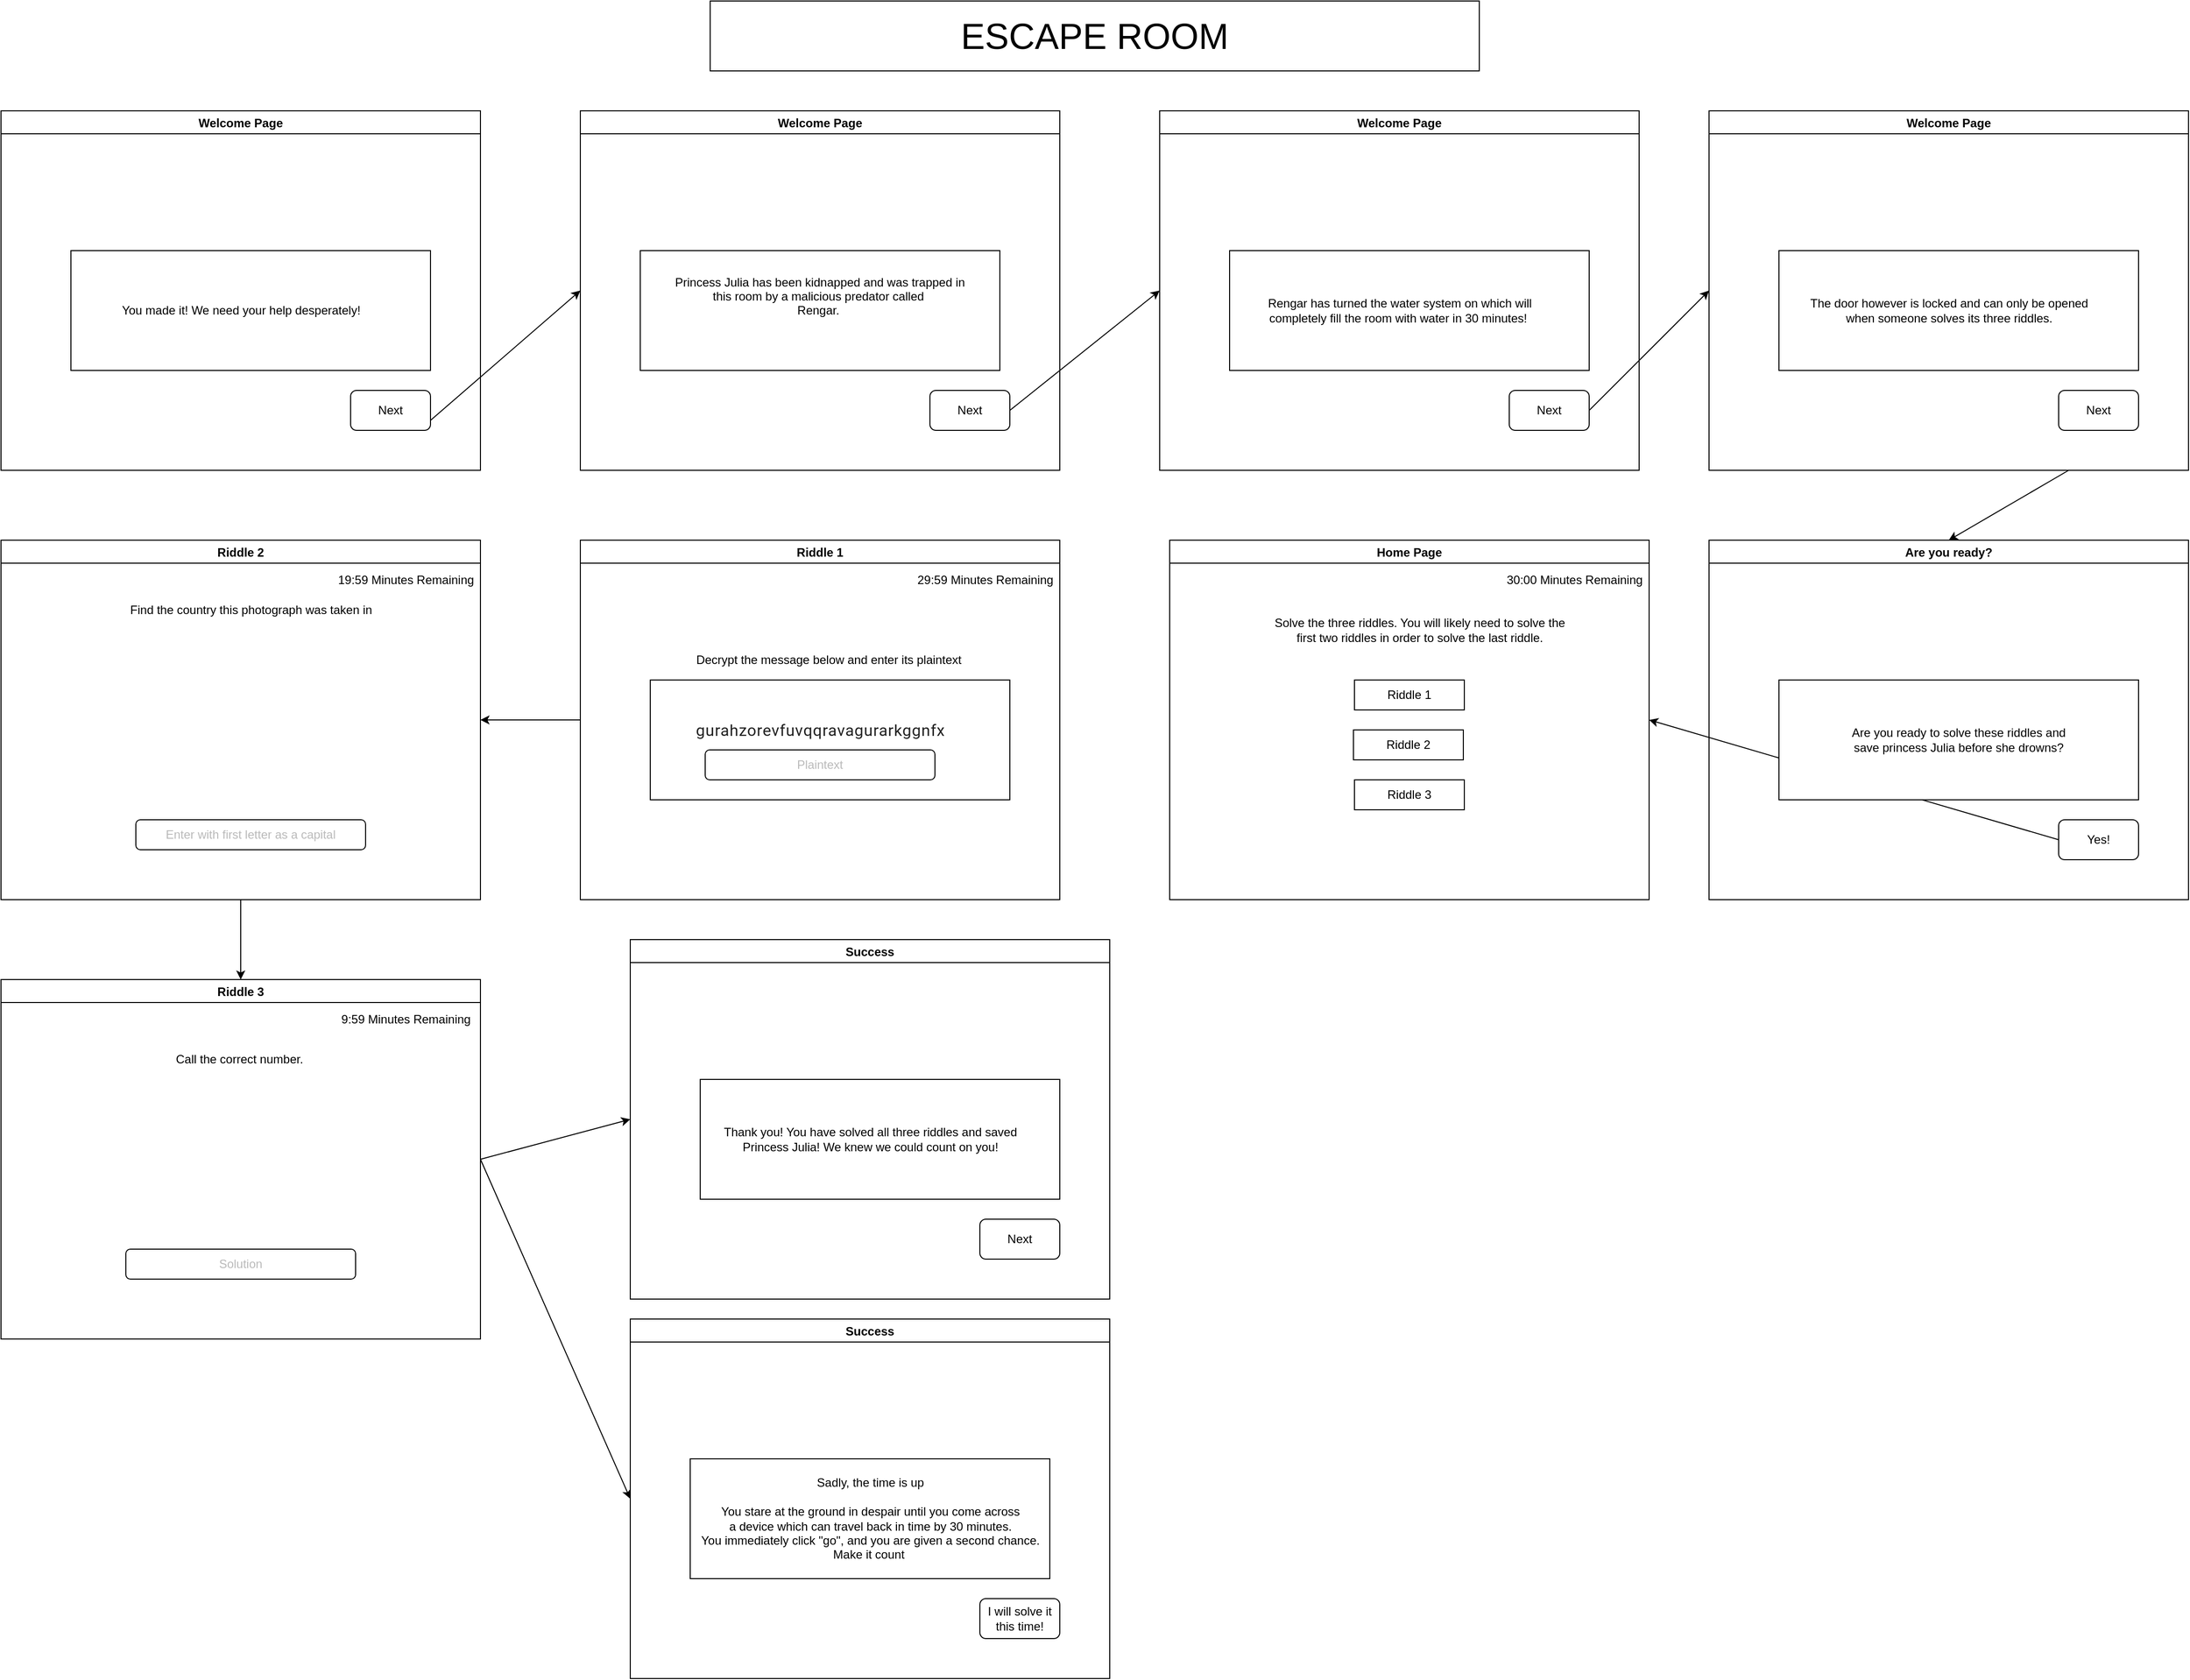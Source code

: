 <mxfile version="17.2.4" type="github">
  <diagram id="Sbk7I84jaUP81W7RC8yo" name="Page-1">
    <mxGraphModel dx="2066" dy="2317" grid="1" gridSize="10" guides="1" tooltips="1" connect="1" arrows="1" fold="1" page="1" pageScale="1" pageWidth="827" pageHeight="1169" math="0" shadow="0">
      <root>
        <mxCell id="0" />
        <mxCell id="1" parent="0" />
        <mxCell id="CDA5UXkGIZM0-HjCLZbo-7" value="" style="endArrow=classic;html=1;rounded=0;exitX=0.75;exitY=1;exitDx=0;exitDy=0;entryX=0.5;entryY=0;entryDx=0;entryDy=0;" parent="1" source="2g67MnfB88Cy3fJ4lgjL-4" target="CDA5UXkGIZM0-HjCLZbo-37" edge="1">
          <mxGeometry width="50" height="50" relative="1" as="geometry">
            <mxPoint x="390" y="360" as="sourcePoint" />
            <mxPoint x="1590" y="-490" as="targetPoint" />
          </mxGeometry>
        </mxCell>
        <mxCell id="CDA5UXkGIZM0-HjCLZbo-8" value="" style="endArrow=classic;html=1;rounded=0;entryX=1;entryY=0.5;entryDx=0;entryDy=0;exitX=0;exitY=0.5;exitDx=0;exitDy=0;" parent="1" source="CDA5UXkGIZM0-HjCLZbo-41" target="2g67MnfB88Cy3fJ4lgjL-15" edge="1">
          <mxGeometry width="50" height="50" relative="1" as="geometry">
            <mxPoint x="1350" y="-320" as="sourcePoint" />
            <mxPoint x="1260" y="-310" as="targetPoint" />
          </mxGeometry>
        </mxCell>
        <mxCell id="CDA5UXkGIZM0-HjCLZbo-9" value="" style="endArrow=classic;html=1;rounded=0;exitX=1;exitY=0.75;exitDx=0;exitDy=0;entryX=0;entryY=0.5;entryDx=0;entryDy=0;" parent="1" source="CDA5UXkGIZM0-HjCLZbo-31" target="CDA5UXkGIZM0-HjCLZbo-22" edge="1">
          <mxGeometry width="50" height="50" relative="1" as="geometry">
            <mxPoint x="1630" y="-160" as="sourcePoint" />
            <mxPoint x="1630" y="-110" as="targetPoint" />
          </mxGeometry>
        </mxCell>
        <mxCell id="CDA5UXkGIZM0-HjCLZbo-10" value="" style="endArrow=classic;html=1;rounded=0;entryX=0;entryY=0.5;entryDx=0;entryDy=0;exitX=1;exitY=0.5;exitDx=0;exitDy=0;" parent="1" source="CDA5UXkGIZM0-HjCLZbo-58" target="CDA5UXkGIZM0-HjCLZbo-52" edge="1">
          <mxGeometry width="50" height="50" relative="1" as="geometry">
            <mxPoint x="700" y="130" as="sourcePoint" />
            <mxPoint x="490" y="170" as="targetPoint" />
          </mxGeometry>
        </mxCell>
        <mxCell id="CDA5UXkGIZM0-HjCLZbo-11" value="&lt;font style=&quot;font-size: 36px&quot;&gt;ESCAPE ROOM&lt;/font&gt;" style="rounded=0;whiteSpace=wrap;html=1;" parent="1" vertex="1">
          <mxGeometry x="900" y="-1070" width="770" height="70" as="geometry" />
        </mxCell>
        <mxCell id="CDA5UXkGIZM0-HjCLZbo-12" value="Welcome Page" style="swimlane;" parent="1" vertex="1">
          <mxGeometry x="190" y="-960" width="480" height="360" as="geometry" />
        </mxCell>
        <mxCell id="CDA5UXkGIZM0-HjCLZbo-19" value="" style="rounded=0;whiteSpace=wrap;html=1;" parent="CDA5UXkGIZM0-HjCLZbo-12" vertex="1">
          <mxGeometry x="70" y="140" width="360" height="120" as="geometry" />
        </mxCell>
        <mxCell id="CDA5UXkGIZM0-HjCLZbo-18" value="You made it! We need your help desperately!" style="text;html=1;align=center;verticalAlign=middle;resizable=0;points=[];autosize=1;strokeColor=none;fillColor=none;" parent="CDA5UXkGIZM0-HjCLZbo-12" vertex="1">
          <mxGeometry x="115" y="190" width="250" height="20" as="geometry" />
        </mxCell>
        <mxCell id="CDA5UXkGIZM0-HjCLZbo-31" value="Next" style="rounded=1;whiteSpace=wrap;html=1;" parent="CDA5UXkGIZM0-HjCLZbo-12" vertex="1">
          <mxGeometry x="350" y="280" width="80" height="40" as="geometry" />
        </mxCell>
        <mxCell id="CDA5UXkGIZM0-HjCLZbo-22" value="Welcome Page" style="swimlane;" parent="1" vertex="1">
          <mxGeometry x="770" y="-960" width="480" height="360" as="geometry" />
        </mxCell>
        <mxCell id="CDA5UXkGIZM0-HjCLZbo-24" value="Princess Julia has been kidnapped and was trapped in &lt;br&gt;this room by a malicious predator called&amp;nbsp;&lt;br&gt;Rengar.&amp;nbsp;&lt;br&gt;&lt;br&gt;&amp;nbsp;" style="rounded=0;whiteSpace=wrap;html=1;" parent="CDA5UXkGIZM0-HjCLZbo-22" vertex="1">
          <mxGeometry x="60" y="140" width="360" height="120" as="geometry" />
        </mxCell>
        <mxCell id="CDA5UXkGIZM0-HjCLZbo-32" value="Next" style="rounded=1;whiteSpace=wrap;html=1;" parent="CDA5UXkGIZM0-HjCLZbo-22" vertex="1">
          <mxGeometry x="350" y="280" width="80" height="40" as="geometry" />
        </mxCell>
        <mxCell id="CDA5UXkGIZM0-HjCLZbo-26" value="Welcome Page" style="swimlane;" parent="1" vertex="1">
          <mxGeometry x="1350" y="-960" width="480" height="360" as="geometry" />
        </mxCell>
        <mxCell id="CDA5UXkGIZM0-HjCLZbo-28" value="" style="rounded=0;whiteSpace=wrap;html=1;" parent="CDA5UXkGIZM0-HjCLZbo-26" vertex="1">
          <mxGeometry x="70" y="140" width="360" height="120" as="geometry" />
        </mxCell>
        <mxCell id="CDA5UXkGIZM0-HjCLZbo-29" value="Rengar has turned the water system on which will&lt;br&gt;completely fill the room with water in 30 minutes!&amp;nbsp;" style="text;html=1;align=center;verticalAlign=middle;resizable=0;points=[];autosize=1;strokeColor=none;fillColor=none;" parent="CDA5UXkGIZM0-HjCLZbo-26" vertex="1">
          <mxGeometry x="100" y="185" width="280" height="30" as="geometry" />
        </mxCell>
        <mxCell id="CDA5UXkGIZM0-HjCLZbo-33" value="Next" style="rounded=1;whiteSpace=wrap;html=1;" parent="CDA5UXkGIZM0-HjCLZbo-26" vertex="1">
          <mxGeometry x="350" y="280" width="80" height="40" as="geometry" />
        </mxCell>
        <mxCell id="2g67MnfB88Cy3fJ4lgjL-9" value="" style="endArrow=classic;html=1;rounded=0;exitX=1;exitY=0.75;exitDx=0;exitDy=0;entryX=0;entryY=0.5;entryDx=0;entryDy=0;" edge="1" parent="CDA5UXkGIZM0-HjCLZbo-26" target="2g67MnfB88Cy3fJ4lgjL-4">
          <mxGeometry width="50" height="50" relative="1" as="geometry">
            <mxPoint x="430" y="300" as="sourcePoint" />
            <mxPoint x="580" y="180" as="targetPoint" />
          </mxGeometry>
        </mxCell>
        <mxCell id="CDA5UXkGIZM0-HjCLZbo-34" value="" style="endArrow=classic;html=1;rounded=0;exitX=1;exitY=0.75;exitDx=0;exitDy=0;entryX=0;entryY=0.5;entryDx=0;entryDy=0;" parent="1" target="CDA5UXkGIZM0-HjCLZbo-26" edge="1">
          <mxGeometry width="50" height="50" relative="1" as="geometry">
            <mxPoint x="1200" y="-660" as="sourcePoint" />
            <mxPoint x="1360" y="-800" as="targetPoint" />
          </mxGeometry>
        </mxCell>
        <mxCell id="CDA5UXkGIZM0-HjCLZbo-36" value="" style="endArrow=classic;html=1;rounded=0;entryX=1;entryY=0.5;entryDx=0;entryDy=0;exitX=0;exitY=0.5;exitDx=0;exitDy=0;" parent="1" source="CDA5UXkGIZM0-HjCLZbo-42" target="CDA5UXkGIZM0-HjCLZbo-47" edge="1">
          <mxGeometry width="50" height="50" relative="1" as="geometry">
            <mxPoint x="780" y="-300" as="sourcePoint" />
            <mxPoint x="660" y="-300" as="targetPoint" />
          </mxGeometry>
        </mxCell>
        <mxCell id="CDA5UXkGIZM0-HjCLZbo-37" value="Are you ready?" style="swimlane;" parent="1" vertex="1">
          <mxGeometry x="1900" y="-530" width="480" height="360" as="geometry" />
        </mxCell>
        <mxCell id="CDA5UXkGIZM0-HjCLZbo-39" value="Are you ready to solve these riddles and&lt;br&gt;save princess Julia before she drowns?" style="rounded=0;whiteSpace=wrap;html=1;" parent="CDA5UXkGIZM0-HjCLZbo-37" vertex="1">
          <mxGeometry x="70" y="140" width="360" height="120" as="geometry" />
        </mxCell>
        <mxCell id="CDA5UXkGIZM0-HjCLZbo-41" value="Yes!" style="rounded=1;whiteSpace=wrap;html=1;" parent="CDA5UXkGIZM0-HjCLZbo-37" vertex="1">
          <mxGeometry x="350" y="280" width="80" height="40" as="geometry" />
        </mxCell>
        <mxCell id="CDA5UXkGIZM0-HjCLZbo-42" value="Riddle 1" style="swimlane;" parent="1" vertex="1">
          <mxGeometry x="770" y="-530" width="480" height="360" as="geometry" />
        </mxCell>
        <mxCell id="CDA5UXkGIZM0-HjCLZbo-43" value="Decrypt the message below and enter its plaintext&amp;nbsp;" style="text;html=1;align=center;verticalAlign=middle;resizable=0;points=[];autosize=1;strokeColor=none;fillColor=none;" parent="CDA5UXkGIZM0-HjCLZbo-42" vertex="1">
          <mxGeometry x="110" y="110" width="280" height="20" as="geometry" />
        </mxCell>
        <mxCell id="CDA5UXkGIZM0-HjCLZbo-44" value="" style="rounded=0;whiteSpace=wrap;html=1;" parent="CDA5UXkGIZM0-HjCLZbo-42" vertex="1">
          <mxGeometry x="70" y="140" width="360" height="120" as="geometry" />
        </mxCell>
        <mxCell id="CDA5UXkGIZM0-HjCLZbo-45" value="&lt;span style=&quot;font-size: 16px ; color: rgba(0 , 0 , 0 , 0.87) ; font-family: &amp;#34;roboto&amp;#34; , sans-serif ; letter-spacing: 0.5px ; text-align: left&quot;&gt;gurahzorevfuvqqravagurarkggnfx&lt;/span&gt;" style="text;html=1;align=center;verticalAlign=middle;resizable=0;points=[];autosize=1;strokeColor=none;fillColor=none;" parent="CDA5UXkGIZM0-HjCLZbo-42" vertex="1">
          <mxGeometry x="105" y="180" width="270" height="20" as="geometry" />
        </mxCell>
        <mxCell id="CDA5UXkGIZM0-HjCLZbo-57" value="&lt;font color=&quot;#bababa&quot;&gt;Plaintext&lt;/font&gt;" style="rounded=1;whiteSpace=wrap;html=1;" parent="CDA5UXkGIZM0-HjCLZbo-42" vertex="1">
          <mxGeometry x="125" y="210" width="230" height="30" as="geometry" />
        </mxCell>
        <mxCell id="2g67MnfB88Cy3fJ4lgjL-24" value="29:59 Minutes Remaining" style="text;html=1;align=center;verticalAlign=middle;resizable=0;points=[];autosize=1;strokeColor=none;fillColor=none;fontSize=12;" vertex="1" parent="CDA5UXkGIZM0-HjCLZbo-42">
          <mxGeometry x="330" y="30" width="150" height="20" as="geometry" />
        </mxCell>
        <mxCell id="CDA5UXkGIZM0-HjCLZbo-70" style="edgeStyle=orthogonalEdgeStyle;rounded=0;orthogonalLoop=1;jettySize=auto;html=1;entryX=0.5;entryY=0;entryDx=0;entryDy=0;fontColor=#BABABA;" parent="1" source="CDA5UXkGIZM0-HjCLZbo-47" target="CDA5UXkGIZM0-HjCLZbo-58" edge="1">
          <mxGeometry relative="1" as="geometry" />
        </mxCell>
        <mxCell id="CDA5UXkGIZM0-HjCLZbo-47" value="Riddle 2" style="swimlane;" parent="1" vertex="1">
          <mxGeometry x="190" y="-530" width="480" height="360" as="geometry" />
        </mxCell>
        <mxCell id="CDA5UXkGIZM0-HjCLZbo-63" value="&lt;font color=&quot;#bababa&quot;&gt;Enter with first letter as a capital&lt;/font&gt;" style="rounded=1;whiteSpace=wrap;html=1;" parent="CDA5UXkGIZM0-HjCLZbo-47" vertex="1">
          <mxGeometry x="135" y="280" width="230" height="30" as="geometry" />
        </mxCell>
        <mxCell id="CDA5UXkGIZM0-HjCLZbo-68" value="Find the country this photograph was taken in" style="text;html=1;align=center;verticalAlign=middle;resizable=0;points=[];autosize=1;strokeColor=none;fillColor=none;" parent="CDA5UXkGIZM0-HjCLZbo-47" vertex="1">
          <mxGeometry x="120" y="60" width="260" height="20" as="geometry" />
        </mxCell>
        <mxCell id="2g67MnfB88Cy3fJ4lgjL-3" value="" style="shape=image;imageAspect=0;aspect=fixed;verticalLabelPosition=bottom;verticalAlign=top;image=https://images.pexels.com/photos/9375981/pexels-photo-9375981.jpeg?cs=srgb&amp;dl=pexels-nicole-ashley-rahayu-densmoor-9375981.jpg&amp;fm=jpg;" vertex="1" parent="CDA5UXkGIZM0-HjCLZbo-47">
          <mxGeometry x="182.5" y="90" width="135" height="180" as="geometry" />
        </mxCell>
        <mxCell id="2g67MnfB88Cy3fJ4lgjL-25" value="19:59 Minutes Remaining" style="text;html=1;align=center;verticalAlign=middle;resizable=0;points=[];autosize=1;strokeColor=none;fillColor=none;fontSize=12;" vertex="1" parent="CDA5UXkGIZM0-HjCLZbo-47">
          <mxGeometry x="330" y="30" width="150" height="20" as="geometry" />
        </mxCell>
        <mxCell id="CDA5UXkGIZM0-HjCLZbo-52" value="Success" style="swimlane;" parent="1" vertex="1">
          <mxGeometry x="820" y="-130" width="480" height="360" as="geometry" />
        </mxCell>
        <mxCell id="CDA5UXkGIZM0-HjCLZbo-54" value="" style="rounded=0;whiteSpace=wrap;html=1;" parent="CDA5UXkGIZM0-HjCLZbo-52" vertex="1">
          <mxGeometry x="70" y="140" width="360" height="120" as="geometry" />
        </mxCell>
        <mxCell id="CDA5UXkGIZM0-HjCLZbo-55" value="Thank you! You have solved all three riddles and saved &lt;br&gt;Princess Julia!&amp;nbsp;We knew we could count on you!" style="text;html=1;align=center;verticalAlign=middle;resizable=0;points=[];autosize=1;strokeColor=none;fillColor=none;" parent="CDA5UXkGIZM0-HjCLZbo-52" vertex="1">
          <mxGeometry x="85" y="185" width="310" height="30" as="geometry" />
        </mxCell>
        <mxCell id="CDA5UXkGIZM0-HjCLZbo-56" value="Next" style="rounded=1;whiteSpace=wrap;html=1;" parent="CDA5UXkGIZM0-HjCLZbo-52" vertex="1">
          <mxGeometry x="350" y="280" width="80" height="40" as="geometry" />
        </mxCell>
        <mxCell id="CDA5UXkGIZM0-HjCLZbo-58" value="Riddle 3" style="swimlane;" parent="1" vertex="1">
          <mxGeometry x="190" y="-90" width="480" height="360" as="geometry" />
        </mxCell>
        <mxCell id="CDA5UXkGIZM0-HjCLZbo-59" value="Call the correct number.&amp;nbsp;" style="text;html=1;align=center;verticalAlign=middle;resizable=0;points=[];autosize=1;strokeColor=none;fillColor=none;" parent="CDA5UXkGIZM0-HjCLZbo-58" vertex="1">
          <mxGeometry x="165" y="70" width="150" height="20" as="geometry" />
        </mxCell>
        <mxCell id="CDA5UXkGIZM0-HjCLZbo-64" value="&lt;font color=&quot;#bababa&quot;&gt;Solution&lt;/font&gt;" style="rounded=1;whiteSpace=wrap;html=1;" parent="CDA5UXkGIZM0-HjCLZbo-58" vertex="1">
          <mxGeometry x="125" y="270" width="230" height="30" as="geometry" />
        </mxCell>
        <mxCell id="2g67MnfB88Cy3fJ4lgjL-2" value="" style="shape=image;imageAspect=0;aspect=fixed;verticalLabelPosition=bottom;verticalAlign=top;image=https://images.pexels.com/photos/105003/pexels-photo-105003.jpeg?cs=srgb&amp;dl=pexels-markus-spiske-105003.jpg&amp;fm=jpg;" vertex="1" parent="CDA5UXkGIZM0-HjCLZbo-58">
          <mxGeometry x="112.62" y="90" width="254.76" height="170" as="geometry" />
        </mxCell>
        <mxCell id="2g67MnfB88Cy3fJ4lgjL-26" value="9:59 Minutes Remaining" style="text;html=1;align=center;verticalAlign=middle;resizable=0;points=[];autosize=1;strokeColor=none;fillColor=none;fontSize=12;" vertex="1" parent="CDA5UXkGIZM0-HjCLZbo-58">
          <mxGeometry x="335" y="30" width="140" height="20" as="geometry" />
        </mxCell>
        <mxCell id="2g67MnfB88Cy3fJ4lgjL-4" value="Welcome Page" style="swimlane;" vertex="1" parent="1">
          <mxGeometry x="1900" y="-960" width="480" height="360" as="geometry" />
        </mxCell>
        <mxCell id="2g67MnfB88Cy3fJ4lgjL-6" value="" style="rounded=0;whiteSpace=wrap;html=1;" vertex="1" parent="2g67MnfB88Cy3fJ4lgjL-4">
          <mxGeometry x="70" y="140" width="360" height="120" as="geometry" />
        </mxCell>
        <mxCell id="2g67MnfB88Cy3fJ4lgjL-7" value="The door however is locked and can only be opened&lt;br&gt;when someone solves its three riddles." style="text;html=1;align=center;verticalAlign=middle;resizable=0;points=[];autosize=1;strokeColor=none;fillColor=none;" vertex="1" parent="2g67MnfB88Cy3fJ4lgjL-4">
          <mxGeometry x="95" y="185" width="290" height="30" as="geometry" />
        </mxCell>
        <mxCell id="2g67MnfB88Cy3fJ4lgjL-8" value="Next" style="rounded=1;whiteSpace=wrap;html=1;" vertex="1" parent="2g67MnfB88Cy3fJ4lgjL-4">
          <mxGeometry x="350" y="280" width="80" height="40" as="geometry" />
        </mxCell>
        <mxCell id="2g67MnfB88Cy3fJ4lgjL-10" value="Success" style="swimlane;" vertex="1" parent="1">
          <mxGeometry x="820" y="250" width="480" height="360" as="geometry" />
        </mxCell>
        <mxCell id="2g67MnfB88Cy3fJ4lgjL-11" value="" style="rounded=0;whiteSpace=wrap;html=1;" vertex="1" parent="2g67MnfB88Cy3fJ4lgjL-10">
          <mxGeometry x="60" y="140" width="360" height="120" as="geometry" />
        </mxCell>
        <mxCell id="2g67MnfB88Cy3fJ4lgjL-12" value="Sadly, the time is up&lt;br&gt;&lt;br&gt;You stare at the ground in despair until you come&amp;nbsp;across &lt;br&gt;a device which can travel back in time by 30 minutes.&lt;br&gt;You immediately click &quot;go&quot;, and you are given a second chance.&lt;br&gt;Make it count&amp;nbsp;" style="text;html=1;align=center;verticalAlign=middle;resizable=0;points=[];autosize=1;strokeColor=none;fillColor=none;" vertex="1" parent="2g67MnfB88Cy3fJ4lgjL-10">
          <mxGeometry x="65" y="155" width="350" height="90" as="geometry" />
        </mxCell>
        <mxCell id="2g67MnfB88Cy3fJ4lgjL-13" value="I will solve it&lt;br&gt;this time!" style="rounded=1;whiteSpace=wrap;html=1;" vertex="1" parent="2g67MnfB88Cy3fJ4lgjL-10">
          <mxGeometry x="350" y="280" width="80" height="40" as="geometry" />
        </mxCell>
        <mxCell id="2g67MnfB88Cy3fJ4lgjL-14" value="" style="endArrow=classic;html=1;rounded=0;entryX=0;entryY=0.5;entryDx=0;entryDy=0;exitX=1;exitY=0.5;exitDx=0;exitDy=0;" edge="1" parent="1" source="CDA5UXkGIZM0-HjCLZbo-58" target="2g67MnfB88Cy3fJ4lgjL-10">
          <mxGeometry width="50" height="50" relative="1" as="geometry">
            <mxPoint x="670" y="110" as="sourcePoint" />
            <mxPoint x="820" y="100" as="targetPoint" />
          </mxGeometry>
        </mxCell>
        <mxCell id="2g67MnfB88Cy3fJ4lgjL-15" value="Home Page" style="swimlane;" vertex="1" parent="1">
          <mxGeometry x="1360" y="-530" width="480" height="360" as="geometry" />
        </mxCell>
        <mxCell id="2g67MnfB88Cy3fJ4lgjL-16" value="Riddle 1" style="rounded=0;whiteSpace=wrap;html=1;" vertex="1" parent="2g67MnfB88Cy3fJ4lgjL-15">
          <mxGeometry x="185" y="140" width="110" height="30" as="geometry" />
        </mxCell>
        <mxCell id="2g67MnfB88Cy3fJ4lgjL-18" value="Riddle 2" style="rounded=0;whiteSpace=wrap;html=1;" vertex="1" parent="2g67MnfB88Cy3fJ4lgjL-15">
          <mxGeometry x="184" y="190" width="110" height="30" as="geometry" />
        </mxCell>
        <mxCell id="2g67MnfB88Cy3fJ4lgjL-19" value="Riddle 3" style="rounded=0;whiteSpace=wrap;html=1;" vertex="1" parent="2g67MnfB88Cy3fJ4lgjL-15">
          <mxGeometry x="185" y="240" width="110" height="30" as="geometry" />
        </mxCell>
        <mxCell id="2g67MnfB88Cy3fJ4lgjL-22" value="Solve the three riddles. You will likely need to solve the&lt;br&gt;first two riddles in order to solve the last riddle." style="text;html=1;align=center;verticalAlign=middle;resizable=0;points=[];autosize=1;strokeColor=none;fillColor=none;" vertex="1" parent="2g67MnfB88Cy3fJ4lgjL-15">
          <mxGeometry x="95" y="75" width="310" height="30" as="geometry" />
        </mxCell>
        <mxCell id="2g67MnfB88Cy3fJ4lgjL-23" value="30:00 Minutes Remaining" style="text;html=1;align=center;verticalAlign=middle;resizable=0;points=[];autosize=1;strokeColor=none;fillColor=none;fontSize=12;" vertex="1" parent="2g67MnfB88Cy3fJ4lgjL-15">
          <mxGeometry x="330" y="30" width="150" height="20" as="geometry" />
        </mxCell>
      </root>
    </mxGraphModel>
  </diagram>
</mxfile>

